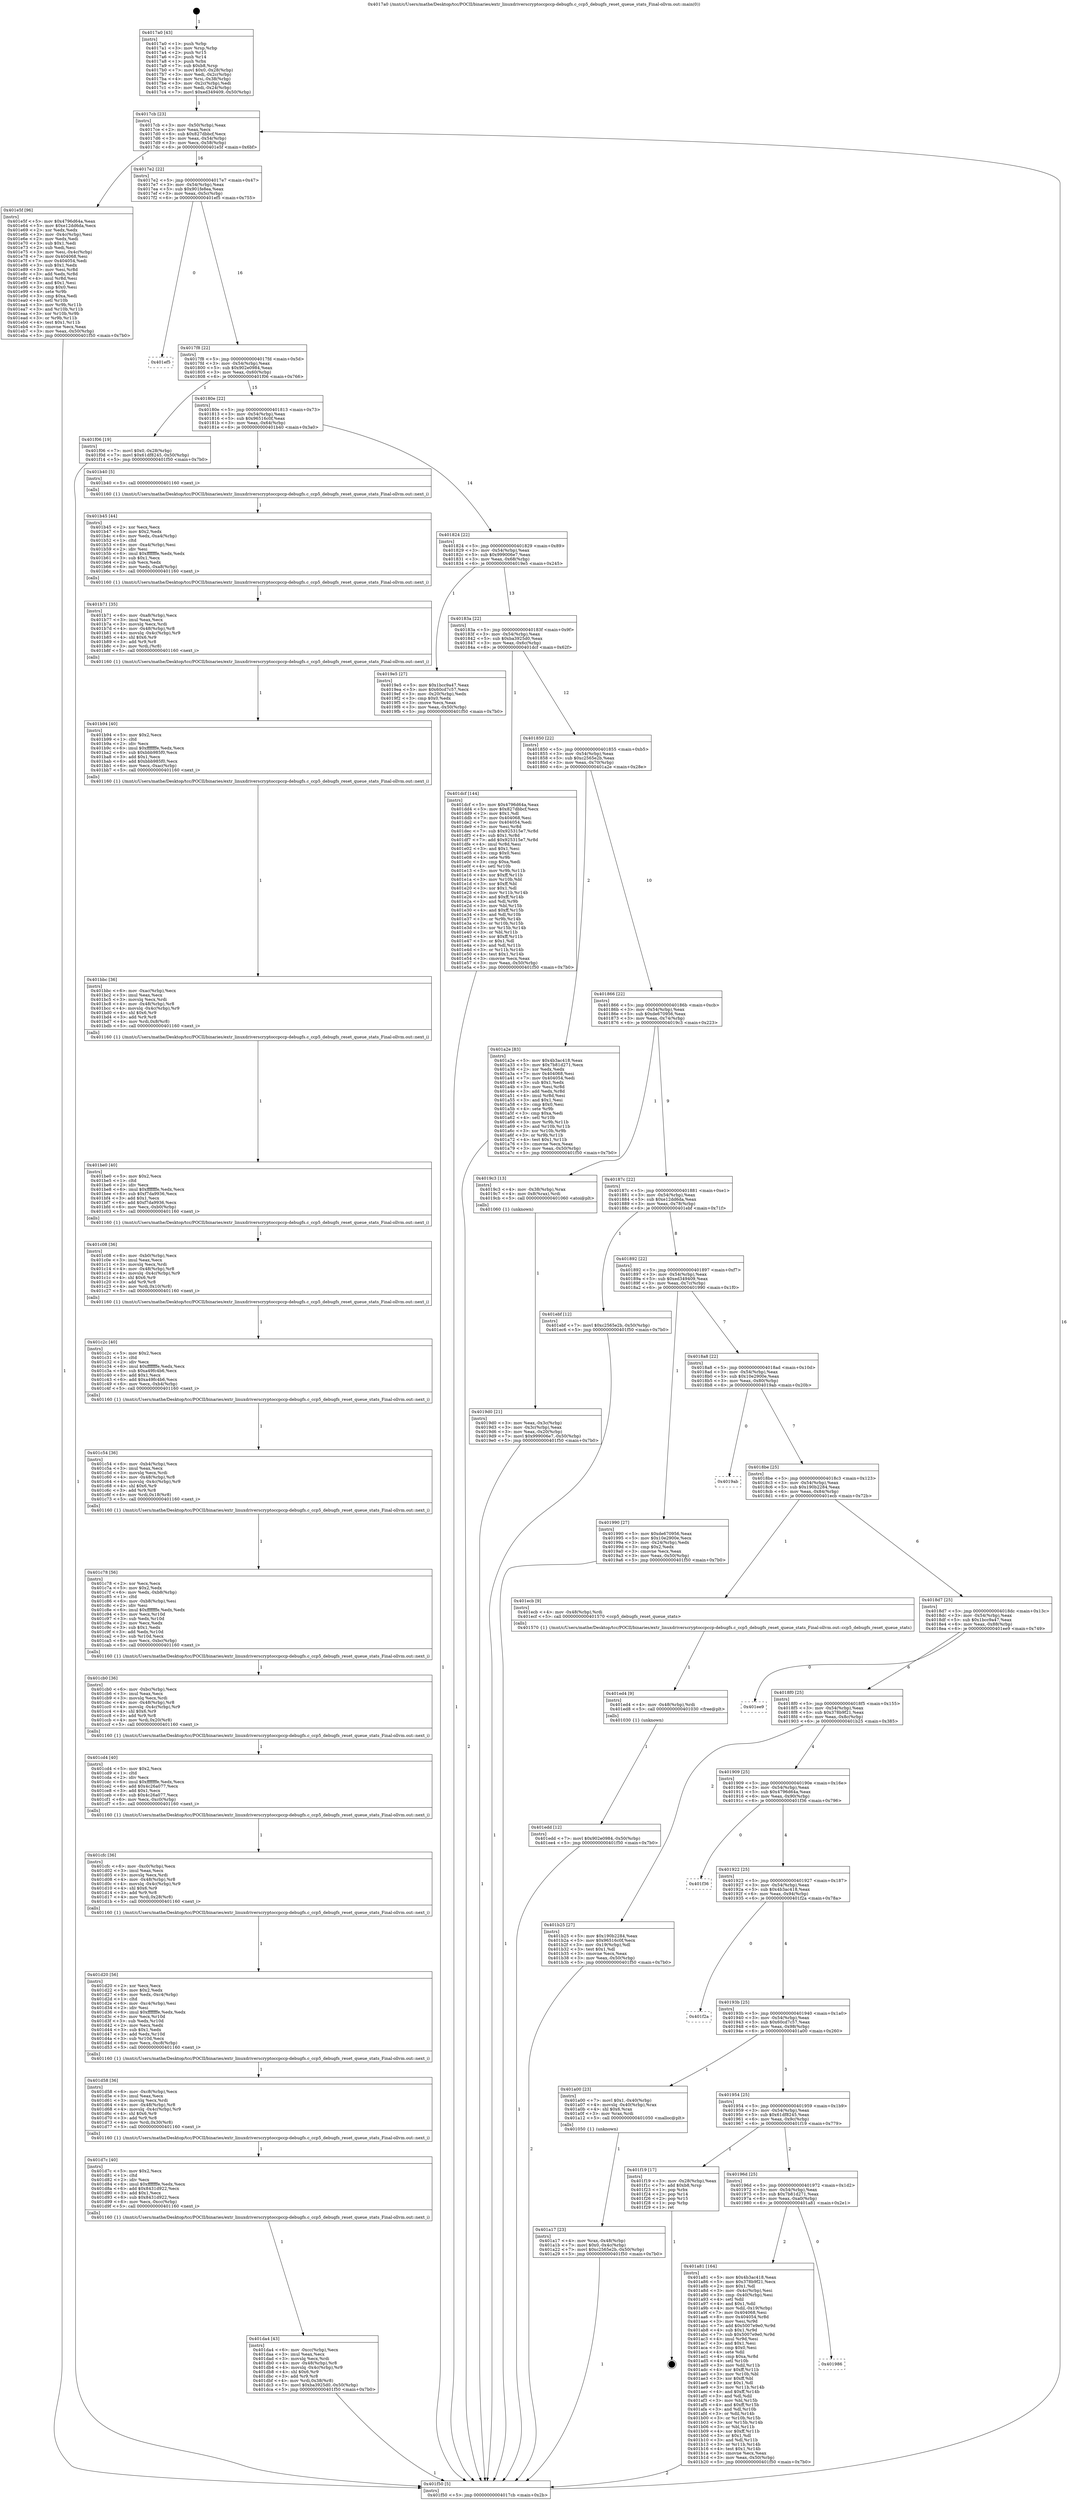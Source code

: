 digraph "0x4017a0" {
  label = "0x4017a0 (/mnt/c/Users/mathe/Desktop/tcc/POCII/binaries/extr_linuxdriverscryptoccpccp-debugfs.c_ccp5_debugfs_reset_queue_stats_Final-ollvm.out::main(0))"
  labelloc = "t"
  node[shape=record]

  Entry [label="",width=0.3,height=0.3,shape=circle,fillcolor=black,style=filled]
  "0x4017cb" [label="{
     0x4017cb [23]\l
     | [instrs]\l
     &nbsp;&nbsp;0x4017cb \<+3\>: mov -0x50(%rbp),%eax\l
     &nbsp;&nbsp;0x4017ce \<+2\>: mov %eax,%ecx\l
     &nbsp;&nbsp;0x4017d0 \<+6\>: sub $0x827dbbcf,%ecx\l
     &nbsp;&nbsp;0x4017d6 \<+3\>: mov %eax,-0x54(%rbp)\l
     &nbsp;&nbsp;0x4017d9 \<+3\>: mov %ecx,-0x58(%rbp)\l
     &nbsp;&nbsp;0x4017dc \<+6\>: je 0000000000401e5f \<main+0x6bf\>\l
  }"]
  "0x401e5f" [label="{
     0x401e5f [96]\l
     | [instrs]\l
     &nbsp;&nbsp;0x401e5f \<+5\>: mov $0x4796d64a,%eax\l
     &nbsp;&nbsp;0x401e64 \<+5\>: mov $0xe12dd6da,%ecx\l
     &nbsp;&nbsp;0x401e69 \<+2\>: xor %edx,%edx\l
     &nbsp;&nbsp;0x401e6b \<+3\>: mov -0x4c(%rbp),%esi\l
     &nbsp;&nbsp;0x401e6e \<+2\>: mov %edx,%edi\l
     &nbsp;&nbsp;0x401e70 \<+3\>: sub $0x1,%edi\l
     &nbsp;&nbsp;0x401e73 \<+2\>: sub %edi,%esi\l
     &nbsp;&nbsp;0x401e75 \<+3\>: mov %esi,-0x4c(%rbp)\l
     &nbsp;&nbsp;0x401e78 \<+7\>: mov 0x404068,%esi\l
     &nbsp;&nbsp;0x401e7f \<+7\>: mov 0x404054,%edi\l
     &nbsp;&nbsp;0x401e86 \<+3\>: sub $0x1,%edx\l
     &nbsp;&nbsp;0x401e89 \<+3\>: mov %esi,%r8d\l
     &nbsp;&nbsp;0x401e8c \<+3\>: add %edx,%r8d\l
     &nbsp;&nbsp;0x401e8f \<+4\>: imul %r8d,%esi\l
     &nbsp;&nbsp;0x401e93 \<+3\>: and $0x1,%esi\l
     &nbsp;&nbsp;0x401e96 \<+3\>: cmp $0x0,%esi\l
     &nbsp;&nbsp;0x401e99 \<+4\>: sete %r9b\l
     &nbsp;&nbsp;0x401e9d \<+3\>: cmp $0xa,%edi\l
     &nbsp;&nbsp;0x401ea0 \<+4\>: setl %r10b\l
     &nbsp;&nbsp;0x401ea4 \<+3\>: mov %r9b,%r11b\l
     &nbsp;&nbsp;0x401ea7 \<+3\>: and %r10b,%r11b\l
     &nbsp;&nbsp;0x401eaa \<+3\>: xor %r10b,%r9b\l
     &nbsp;&nbsp;0x401ead \<+3\>: or %r9b,%r11b\l
     &nbsp;&nbsp;0x401eb0 \<+4\>: test $0x1,%r11b\l
     &nbsp;&nbsp;0x401eb4 \<+3\>: cmovne %ecx,%eax\l
     &nbsp;&nbsp;0x401eb7 \<+3\>: mov %eax,-0x50(%rbp)\l
     &nbsp;&nbsp;0x401eba \<+5\>: jmp 0000000000401f50 \<main+0x7b0\>\l
  }"]
  "0x4017e2" [label="{
     0x4017e2 [22]\l
     | [instrs]\l
     &nbsp;&nbsp;0x4017e2 \<+5\>: jmp 00000000004017e7 \<main+0x47\>\l
     &nbsp;&nbsp;0x4017e7 \<+3\>: mov -0x54(%rbp),%eax\l
     &nbsp;&nbsp;0x4017ea \<+5\>: sub $0x901fe8ea,%eax\l
     &nbsp;&nbsp;0x4017ef \<+3\>: mov %eax,-0x5c(%rbp)\l
     &nbsp;&nbsp;0x4017f2 \<+6\>: je 0000000000401ef5 \<main+0x755\>\l
  }"]
  Exit [label="",width=0.3,height=0.3,shape=circle,fillcolor=black,style=filled,peripheries=2]
  "0x401ef5" [label="{
     0x401ef5\l
  }", style=dashed]
  "0x4017f8" [label="{
     0x4017f8 [22]\l
     | [instrs]\l
     &nbsp;&nbsp;0x4017f8 \<+5\>: jmp 00000000004017fd \<main+0x5d\>\l
     &nbsp;&nbsp;0x4017fd \<+3\>: mov -0x54(%rbp),%eax\l
     &nbsp;&nbsp;0x401800 \<+5\>: sub $0x902e0984,%eax\l
     &nbsp;&nbsp;0x401805 \<+3\>: mov %eax,-0x60(%rbp)\l
     &nbsp;&nbsp;0x401808 \<+6\>: je 0000000000401f06 \<main+0x766\>\l
  }"]
  "0x401edd" [label="{
     0x401edd [12]\l
     | [instrs]\l
     &nbsp;&nbsp;0x401edd \<+7\>: movl $0x902e0984,-0x50(%rbp)\l
     &nbsp;&nbsp;0x401ee4 \<+5\>: jmp 0000000000401f50 \<main+0x7b0\>\l
  }"]
  "0x401f06" [label="{
     0x401f06 [19]\l
     | [instrs]\l
     &nbsp;&nbsp;0x401f06 \<+7\>: movl $0x0,-0x28(%rbp)\l
     &nbsp;&nbsp;0x401f0d \<+7\>: movl $0x61df8245,-0x50(%rbp)\l
     &nbsp;&nbsp;0x401f14 \<+5\>: jmp 0000000000401f50 \<main+0x7b0\>\l
  }"]
  "0x40180e" [label="{
     0x40180e [22]\l
     | [instrs]\l
     &nbsp;&nbsp;0x40180e \<+5\>: jmp 0000000000401813 \<main+0x73\>\l
     &nbsp;&nbsp;0x401813 \<+3\>: mov -0x54(%rbp),%eax\l
     &nbsp;&nbsp;0x401816 \<+5\>: sub $0x96516c0f,%eax\l
     &nbsp;&nbsp;0x40181b \<+3\>: mov %eax,-0x64(%rbp)\l
     &nbsp;&nbsp;0x40181e \<+6\>: je 0000000000401b40 \<main+0x3a0\>\l
  }"]
  "0x401ed4" [label="{
     0x401ed4 [9]\l
     | [instrs]\l
     &nbsp;&nbsp;0x401ed4 \<+4\>: mov -0x48(%rbp),%rdi\l
     &nbsp;&nbsp;0x401ed8 \<+5\>: call 0000000000401030 \<free@plt\>\l
     | [calls]\l
     &nbsp;&nbsp;0x401030 \{1\} (unknown)\l
  }"]
  "0x401b40" [label="{
     0x401b40 [5]\l
     | [instrs]\l
     &nbsp;&nbsp;0x401b40 \<+5\>: call 0000000000401160 \<next_i\>\l
     | [calls]\l
     &nbsp;&nbsp;0x401160 \{1\} (/mnt/c/Users/mathe/Desktop/tcc/POCII/binaries/extr_linuxdriverscryptoccpccp-debugfs.c_ccp5_debugfs_reset_queue_stats_Final-ollvm.out::next_i)\l
  }"]
  "0x401824" [label="{
     0x401824 [22]\l
     | [instrs]\l
     &nbsp;&nbsp;0x401824 \<+5\>: jmp 0000000000401829 \<main+0x89\>\l
     &nbsp;&nbsp;0x401829 \<+3\>: mov -0x54(%rbp),%eax\l
     &nbsp;&nbsp;0x40182c \<+5\>: sub $0x999006e7,%eax\l
     &nbsp;&nbsp;0x401831 \<+3\>: mov %eax,-0x68(%rbp)\l
     &nbsp;&nbsp;0x401834 \<+6\>: je 00000000004019e5 \<main+0x245\>\l
  }"]
  "0x401da4" [label="{
     0x401da4 [43]\l
     | [instrs]\l
     &nbsp;&nbsp;0x401da4 \<+6\>: mov -0xcc(%rbp),%ecx\l
     &nbsp;&nbsp;0x401daa \<+3\>: imul %eax,%ecx\l
     &nbsp;&nbsp;0x401dad \<+3\>: movslq %ecx,%rdi\l
     &nbsp;&nbsp;0x401db0 \<+4\>: mov -0x48(%rbp),%r8\l
     &nbsp;&nbsp;0x401db4 \<+4\>: movslq -0x4c(%rbp),%r9\l
     &nbsp;&nbsp;0x401db8 \<+4\>: shl $0x6,%r9\l
     &nbsp;&nbsp;0x401dbc \<+3\>: add %r9,%r8\l
     &nbsp;&nbsp;0x401dbf \<+4\>: mov %rdi,0x38(%r8)\l
     &nbsp;&nbsp;0x401dc3 \<+7\>: movl $0xba3925d0,-0x50(%rbp)\l
     &nbsp;&nbsp;0x401dca \<+5\>: jmp 0000000000401f50 \<main+0x7b0\>\l
  }"]
  "0x4019e5" [label="{
     0x4019e5 [27]\l
     | [instrs]\l
     &nbsp;&nbsp;0x4019e5 \<+5\>: mov $0x1bcc9a47,%eax\l
     &nbsp;&nbsp;0x4019ea \<+5\>: mov $0x60cd7c57,%ecx\l
     &nbsp;&nbsp;0x4019ef \<+3\>: mov -0x20(%rbp),%edx\l
     &nbsp;&nbsp;0x4019f2 \<+3\>: cmp $0x0,%edx\l
     &nbsp;&nbsp;0x4019f5 \<+3\>: cmove %ecx,%eax\l
     &nbsp;&nbsp;0x4019f8 \<+3\>: mov %eax,-0x50(%rbp)\l
     &nbsp;&nbsp;0x4019fb \<+5\>: jmp 0000000000401f50 \<main+0x7b0\>\l
  }"]
  "0x40183a" [label="{
     0x40183a [22]\l
     | [instrs]\l
     &nbsp;&nbsp;0x40183a \<+5\>: jmp 000000000040183f \<main+0x9f\>\l
     &nbsp;&nbsp;0x40183f \<+3\>: mov -0x54(%rbp),%eax\l
     &nbsp;&nbsp;0x401842 \<+5\>: sub $0xba3925d0,%eax\l
     &nbsp;&nbsp;0x401847 \<+3\>: mov %eax,-0x6c(%rbp)\l
     &nbsp;&nbsp;0x40184a \<+6\>: je 0000000000401dcf \<main+0x62f\>\l
  }"]
  "0x401d7c" [label="{
     0x401d7c [40]\l
     | [instrs]\l
     &nbsp;&nbsp;0x401d7c \<+5\>: mov $0x2,%ecx\l
     &nbsp;&nbsp;0x401d81 \<+1\>: cltd\l
     &nbsp;&nbsp;0x401d82 \<+2\>: idiv %ecx\l
     &nbsp;&nbsp;0x401d84 \<+6\>: imul $0xfffffffe,%edx,%ecx\l
     &nbsp;&nbsp;0x401d8a \<+6\>: add $0x8431d922,%ecx\l
     &nbsp;&nbsp;0x401d90 \<+3\>: add $0x1,%ecx\l
     &nbsp;&nbsp;0x401d93 \<+6\>: sub $0x8431d922,%ecx\l
     &nbsp;&nbsp;0x401d99 \<+6\>: mov %ecx,-0xcc(%rbp)\l
     &nbsp;&nbsp;0x401d9f \<+5\>: call 0000000000401160 \<next_i\>\l
     | [calls]\l
     &nbsp;&nbsp;0x401160 \{1\} (/mnt/c/Users/mathe/Desktop/tcc/POCII/binaries/extr_linuxdriverscryptoccpccp-debugfs.c_ccp5_debugfs_reset_queue_stats_Final-ollvm.out::next_i)\l
  }"]
  "0x401dcf" [label="{
     0x401dcf [144]\l
     | [instrs]\l
     &nbsp;&nbsp;0x401dcf \<+5\>: mov $0x4796d64a,%eax\l
     &nbsp;&nbsp;0x401dd4 \<+5\>: mov $0x827dbbcf,%ecx\l
     &nbsp;&nbsp;0x401dd9 \<+2\>: mov $0x1,%dl\l
     &nbsp;&nbsp;0x401ddb \<+7\>: mov 0x404068,%esi\l
     &nbsp;&nbsp;0x401de2 \<+7\>: mov 0x404054,%edi\l
     &nbsp;&nbsp;0x401de9 \<+3\>: mov %esi,%r8d\l
     &nbsp;&nbsp;0x401dec \<+7\>: sub $0x925315e7,%r8d\l
     &nbsp;&nbsp;0x401df3 \<+4\>: sub $0x1,%r8d\l
     &nbsp;&nbsp;0x401df7 \<+7\>: add $0x925315e7,%r8d\l
     &nbsp;&nbsp;0x401dfe \<+4\>: imul %r8d,%esi\l
     &nbsp;&nbsp;0x401e02 \<+3\>: and $0x1,%esi\l
     &nbsp;&nbsp;0x401e05 \<+3\>: cmp $0x0,%esi\l
     &nbsp;&nbsp;0x401e08 \<+4\>: sete %r9b\l
     &nbsp;&nbsp;0x401e0c \<+3\>: cmp $0xa,%edi\l
     &nbsp;&nbsp;0x401e0f \<+4\>: setl %r10b\l
     &nbsp;&nbsp;0x401e13 \<+3\>: mov %r9b,%r11b\l
     &nbsp;&nbsp;0x401e16 \<+4\>: xor $0xff,%r11b\l
     &nbsp;&nbsp;0x401e1a \<+3\>: mov %r10b,%bl\l
     &nbsp;&nbsp;0x401e1d \<+3\>: xor $0xff,%bl\l
     &nbsp;&nbsp;0x401e20 \<+3\>: xor $0x1,%dl\l
     &nbsp;&nbsp;0x401e23 \<+3\>: mov %r11b,%r14b\l
     &nbsp;&nbsp;0x401e26 \<+4\>: and $0xff,%r14b\l
     &nbsp;&nbsp;0x401e2a \<+3\>: and %dl,%r9b\l
     &nbsp;&nbsp;0x401e2d \<+3\>: mov %bl,%r15b\l
     &nbsp;&nbsp;0x401e30 \<+4\>: and $0xff,%r15b\l
     &nbsp;&nbsp;0x401e34 \<+3\>: and %dl,%r10b\l
     &nbsp;&nbsp;0x401e37 \<+3\>: or %r9b,%r14b\l
     &nbsp;&nbsp;0x401e3a \<+3\>: or %r10b,%r15b\l
     &nbsp;&nbsp;0x401e3d \<+3\>: xor %r15b,%r14b\l
     &nbsp;&nbsp;0x401e40 \<+3\>: or %bl,%r11b\l
     &nbsp;&nbsp;0x401e43 \<+4\>: xor $0xff,%r11b\l
     &nbsp;&nbsp;0x401e47 \<+3\>: or $0x1,%dl\l
     &nbsp;&nbsp;0x401e4a \<+3\>: and %dl,%r11b\l
     &nbsp;&nbsp;0x401e4d \<+3\>: or %r11b,%r14b\l
     &nbsp;&nbsp;0x401e50 \<+4\>: test $0x1,%r14b\l
     &nbsp;&nbsp;0x401e54 \<+3\>: cmovne %ecx,%eax\l
     &nbsp;&nbsp;0x401e57 \<+3\>: mov %eax,-0x50(%rbp)\l
     &nbsp;&nbsp;0x401e5a \<+5\>: jmp 0000000000401f50 \<main+0x7b0\>\l
  }"]
  "0x401850" [label="{
     0x401850 [22]\l
     | [instrs]\l
     &nbsp;&nbsp;0x401850 \<+5\>: jmp 0000000000401855 \<main+0xb5\>\l
     &nbsp;&nbsp;0x401855 \<+3\>: mov -0x54(%rbp),%eax\l
     &nbsp;&nbsp;0x401858 \<+5\>: sub $0xc2565e2b,%eax\l
     &nbsp;&nbsp;0x40185d \<+3\>: mov %eax,-0x70(%rbp)\l
     &nbsp;&nbsp;0x401860 \<+6\>: je 0000000000401a2e \<main+0x28e\>\l
  }"]
  "0x401d58" [label="{
     0x401d58 [36]\l
     | [instrs]\l
     &nbsp;&nbsp;0x401d58 \<+6\>: mov -0xc8(%rbp),%ecx\l
     &nbsp;&nbsp;0x401d5e \<+3\>: imul %eax,%ecx\l
     &nbsp;&nbsp;0x401d61 \<+3\>: movslq %ecx,%rdi\l
     &nbsp;&nbsp;0x401d64 \<+4\>: mov -0x48(%rbp),%r8\l
     &nbsp;&nbsp;0x401d68 \<+4\>: movslq -0x4c(%rbp),%r9\l
     &nbsp;&nbsp;0x401d6c \<+4\>: shl $0x6,%r9\l
     &nbsp;&nbsp;0x401d70 \<+3\>: add %r9,%r8\l
     &nbsp;&nbsp;0x401d73 \<+4\>: mov %rdi,0x30(%r8)\l
     &nbsp;&nbsp;0x401d77 \<+5\>: call 0000000000401160 \<next_i\>\l
     | [calls]\l
     &nbsp;&nbsp;0x401160 \{1\} (/mnt/c/Users/mathe/Desktop/tcc/POCII/binaries/extr_linuxdriverscryptoccpccp-debugfs.c_ccp5_debugfs_reset_queue_stats_Final-ollvm.out::next_i)\l
  }"]
  "0x401a2e" [label="{
     0x401a2e [83]\l
     | [instrs]\l
     &nbsp;&nbsp;0x401a2e \<+5\>: mov $0x4b3ac418,%eax\l
     &nbsp;&nbsp;0x401a33 \<+5\>: mov $0x7b81d271,%ecx\l
     &nbsp;&nbsp;0x401a38 \<+2\>: xor %edx,%edx\l
     &nbsp;&nbsp;0x401a3a \<+7\>: mov 0x404068,%esi\l
     &nbsp;&nbsp;0x401a41 \<+7\>: mov 0x404054,%edi\l
     &nbsp;&nbsp;0x401a48 \<+3\>: sub $0x1,%edx\l
     &nbsp;&nbsp;0x401a4b \<+3\>: mov %esi,%r8d\l
     &nbsp;&nbsp;0x401a4e \<+3\>: add %edx,%r8d\l
     &nbsp;&nbsp;0x401a51 \<+4\>: imul %r8d,%esi\l
     &nbsp;&nbsp;0x401a55 \<+3\>: and $0x1,%esi\l
     &nbsp;&nbsp;0x401a58 \<+3\>: cmp $0x0,%esi\l
     &nbsp;&nbsp;0x401a5b \<+4\>: sete %r9b\l
     &nbsp;&nbsp;0x401a5f \<+3\>: cmp $0xa,%edi\l
     &nbsp;&nbsp;0x401a62 \<+4\>: setl %r10b\l
     &nbsp;&nbsp;0x401a66 \<+3\>: mov %r9b,%r11b\l
     &nbsp;&nbsp;0x401a69 \<+3\>: and %r10b,%r11b\l
     &nbsp;&nbsp;0x401a6c \<+3\>: xor %r10b,%r9b\l
     &nbsp;&nbsp;0x401a6f \<+3\>: or %r9b,%r11b\l
     &nbsp;&nbsp;0x401a72 \<+4\>: test $0x1,%r11b\l
     &nbsp;&nbsp;0x401a76 \<+3\>: cmovne %ecx,%eax\l
     &nbsp;&nbsp;0x401a79 \<+3\>: mov %eax,-0x50(%rbp)\l
     &nbsp;&nbsp;0x401a7c \<+5\>: jmp 0000000000401f50 \<main+0x7b0\>\l
  }"]
  "0x401866" [label="{
     0x401866 [22]\l
     | [instrs]\l
     &nbsp;&nbsp;0x401866 \<+5\>: jmp 000000000040186b \<main+0xcb\>\l
     &nbsp;&nbsp;0x40186b \<+3\>: mov -0x54(%rbp),%eax\l
     &nbsp;&nbsp;0x40186e \<+5\>: sub $0xde670956,%eax\l
     &nbsp;&nbsp;0x401873 \<+3\>: mov %eax,-0x74(%rbp)\l
     &nbsp;&nbsp;0x401876 \<+6\>: je 00000000004019c3 \<main+0x223\>\l
  }"]
  "0x401d20" [label="{
     0x401d20 [56]\l
     | [instrs]\l
     &nbsp;&nbsp;0x401d20 \<+2\>: xor %ecx,%ecx\l
     &nbsp;&nbsp;0x401d22 \<+5\>: mov $0x2,%edx\l
     &nbsp;&nbsp;0x401d27 \<+6\>: mov %edx,-0xc4(%rbp)\l
     &nbsp;&nbsp;0x401d2d \<+1\>: cltd\l
     &nbsp;&nbsp;0x401d2e \<+6\>: mov -0xc4(%rbp),%esi\l
     &nbsp;&nbsp;0x401d34 \<+2\>: idiv %esi\l
     &nbsp;&nbsp;0x401d36 \<+6\>: imul $0xfffffffe,%edx,%edx\l
     &nbsp;&nbsp;0x401d3c \<+3\>: mov %ecx,%r10d\l
     &nbsp;&nbsp;0x401d3f \<+3\>: sub %edx,%r10d\l
     &nbsp;&nbsp;0x401d42 \<+2\>: mov %ecx,%edx\l
     &nbsp;&nbsp;0x401d44 \<+3\>: sub $0x1,%edx\l
     &nbsp;&nbsp;0x401d47 \<+3\>: add %edx,%r10d\l
     &nbsp;&nbsp;0x401d4a \<+3\>: sub %r10d,%ecx\l
     &nbsp;&nbsp;0x401d4d \<+6\>: mov %ecx,-0xc8(%rbp)\l
     &nbsp;&nbsp;0x401d53 \<+5\>: call 0000000000401160 \<next_i\>\l
     | [calls]\l
     &nbsp;&nbsp;0x401160 \{1\} (/mnt/c/Users/mathe/Desktop/tcc/POCII/binaries/extr_linuxdriverscryptoccpccp-debugfs.c_ccp5_debugfs_reset_queue_stats_Final-ollvm.out::next_i)\l
  }"]
  "0x4019c3" [label="{
     0x4019c3 [13]\l
     | [instrs]\l
     &nbsp;&nbsp;0x4019c3 \<+4\>: mov -0x38(%rbp),%rax\l
     &nbsp;&nbsp;0x4019c7 \<+4\>: mov 0x8(%rax),%rdi\l
     &nbsp;&nbsp;0x4019cb \<+5\>: call 0000000000401060 \<atoi@plt\>\l
     | [calls]\l
     &nbsp;&nbsp;0x401060 \{1\} (unknown)\l
  }"]
  "0x40187c" [label="{
     0x40187c [22]\l
     | [instrs]\l
     &nbsp;&nbsp;0x40187c \<+5\>: jmp 0000000000401881 \<main+0xe1\>\l
     &nbsp;&nbsp;0x401881 \<+3\>: mov -0x54(%rbp),%eax\l
     &nbsp;&nbsp;0x401884 \<+5\>: sub $0xe12dd6da,%eax\l
     &nbsp;&nbsp;0x401889 \<+3\>: mov %eax,-0x78(%rbp)\l
     &nbsp;&nbsp;0x40188c \<+6\>: je 0000000000401ebf \<main+0x71f\>\l
  }"]
  "0x401cfc" [label="{
     0x401cfc [36]\l
     | [instrs]\l
     &nbsp;&nbsp;0x401cfc \<+6\>: mov -0xc0(%rbp),%ecx\l
     &nbsp;&nbsp;0x401d02 \<+3\>: imul %eax,%ecx\l
     &nbsp;&nbsp;0x401d05 \<+3\>: movslq %ecx,%rdi\l
     &nbsp;&nbsp;0x401d08 \<+4\>: mov -0x48(%rbp),%r8\l
     &nbsp;&nbsp;0x401d0c \<+4\>: movslq -0x4c(%rbp),%r9\l
     &nbsp;&nbsp;0x401d10 \<+4\>: shl $0x6,%r9\l
     &nbsp;&nbsp;0x401d14 \<+3\>: add %r9,%r8\l
     &nbsp;&nbsp;0x401d17 \<+4\>: mov %rdi,0x28(%r8)\l
     &nbsp;&nbsp;0x401d1b \<+5\>: call 0000000000401160 \<next_i\>\l
     | [calls]\l
     &nbsp;&nbsp;0x401160 \{1\} (/mnt/c/Users/mathe/Desktop/tcc/POCII/binaries/extr_linuxdriverscryptoccpccp-debugfs.c_ccp5_debugfs_reset_queue_stats_Final-ollvm.out::next_i)\l
  }"]
  "0x401ebf" [label="{
     0x401ebf [12]\l
     | [instrs]\l
     &nbsp;&nbsp;0x401ebf \<+7\>: movl $0xc2565e2b,-0x50(%rbp)\l
     &nbsp;&nbsp;0x401ec6 \<+5\>: jmp 0000000000401f50 \<main+0x7b0\>\l
  }"]
  "0x401892" [label="{
     0x401892 [22]\l
     | [instrs]\l
     &nbsp;&nbsp;0x401892 \<+5\>: jmp 0000000000401897 \<main+0xf7\>\l
     &nbsp;&nbsp;0x401897 \<+3\>: mov -0x54(%rbp),%eax\l
     &nbsp;&nbsp;0x40189a \<+5\>: sub $0xed349409,%eax\l
     &nbsp;&nbsp;0x40189f \<+3\>: mov %eax,-0x7c(%rbp)\l
     &nbsp;&nbsp;0x4018a2 \<+6\>: je 0000000000401990 \<main+0x1f0\>\l
  }"]
  "0x401cd4" [label="{
     0x401cd4 [40]\l
     | [instrs]\l
     &nbsp;&nbsp;0x401cd4 \<+5\>: mov $0x2,%ecx\l
     &nbsp;&nbsp;0x401cd9 \<+1\>: cltd\l
     &nbsp;&nbsp;0x401cda \<+2\>: idiv %ecx\l
     &nbsp;&nbsp;0x401cdc \<+6\>: imul $0xfffffffe,%edx,%ecx\l
     &nbsp;&nbsp;0x401ce2 \<+6\>: add $0x4c26a077,%ecx\l
     &nbsp;&nbsp;0x401ce8 \<+3\>: add $0x1,%ecx\l
     &nbsp;&nbsp;0x401ceb \<+6\>: sub $0x4c26a077,%ecx\l
     &nbsp;&nbsp;0x401cf1 \<+6\>: mov %ecx,-0xc0(%rbp)\l
     &nbsp;&nbsp;0x401cf7 \<+5\>: call 0000000000401160 \<next_i\>\l
     | [calls]\l
     &nbsp;&nbsp;0x401160 \{1\} (/mnt/c/Users/mathe/Desktop/tcc/POCII/binaries/extr_linuxdriverscryptoccpccp-debugfs.c_ccp5_debugfs_reset_queue_stats_Final-ollvm.out::next_i)\l
  }"]
  "0x401990" [label="{
     0x401990 [27]\l
     | [instrs]\l
     &nbsp;&nbsp;0x401990 \<+5\>: mov $0xde670956,%eax\l
     &nbsp;&nbsp;0x401995 \<+5\>: mov $0x10e2900e,%ecx\l
     &nbsp;&nbsp;0x40199a \<+3\>: mov -0x24(%rbp),%edx\l
     &nbsp;&nbsp;0x40199d \<+3\>: cmp $0x2,%edx\l
     &nbsp;&nbsp;0x4019a0 \<+3\>: cmovne %ecx,%eax\l
     &nbsp;&nbsp;0x4019a3 \<+3\>: mov %eax,-0x50(%rbp)\l
     &nbsp;&nbsp;0x4019a6 \<+5\>: jmp 0000000000401f50 \<main+0x7b0\>\l
  }"]
  "0x4018a8" [label="{
     0x4018a8 [22]\l
     | [instrs]\l
     &nbsp;&nbsp;0x4018a8 \<+5\>: jmp 00000000004018ad \<main+0x10d\>\l
     &nbsp;&nbsp;0x4018ad \<+3\>: mov -0x54(%rbp),%eax\l
     &nbsp;&nbsp;0x4018b0 \<+5\>: sub $0x10e2900e,%eax\l
     &nbsp;&nbsp;0x4018b5 \<+3\>: mov %eax,-0x80(%rbp)\l
     &nbsp;&nbsp;0x4018b8 \<+6\>: je 00000000004019ab \<main+0x20b\>\l
  }"]
  "0x401f50" [label="{
     0x401f50 [5]\l
     | [instrs]\l
     &nbsp;&nbsp;0x401f50 \<+5\>: jmp 00000000004017cb \<main+0x2b\>\l
  }"]
  "0x4017a0" [label="{
     0x4017a0 [43]\l
     | [instrs]\l
     &nbsp;&nbsp;0x4017a0 \<+1\>: push %rbp\l
     &nbsp;&nbsp;0x4017a1 \<+3\>: mov %rsp,%rbp\l
     &nbsp;&nbsp;0x4017a4 \<+2\>: push %r15\l
     &nbsp;&nbsp;0x4017a6 \<+2\>: push %r14\l
     &nbsp;&nbsp;0x4017a8 \<+1\>: push %rbx\l
     &nbsp;&nbsp;0x4017a9 \<+7\>: sub $0xb8,%rsp\l
     &nbsp;&nbsp;0x4017b0 \<+7\>: movl $0x0,-0x28(%rbp)\l
     &nbsp;&nbsp;0x4017b7 \<+3\>: mov %edi,-0x2c(%rbp)\l
     &nbsp;&nbsp;0x4017ba \<+4\>: mov %rsi,-0x38(%rbp)\l
     &nbsp;&nbsp;0x4017be \<+3\>: mov -0x2c(%rbp),%edi\l
     &nbsp;&nbsp;0x4017c1 \<+3\>: mov %edi,-0x24(%rbp)\l
     &nbsp;&nbsp;0x4017c4 \<+7\>: movl $0xed349409,-0x50(%rbp)\l
  }"]
  "0x4019d0" [label="{
     0x4019d0 [21]\l
     | [instrs]\l
     &nbsp;&nbsp;0x4019d0 \<+3\>: mov %eax,-0x3c(%rbp)\l
     &nbsp;&nbsp;0x4019d3 \<+3\>: mov -0x3c(%rbp),%eax\l
     &nbsp;&nbsp;0x4019d6 \<+3\>: mov %eax,-0x20(%rbp)\l
     &nbsp;&nbsp;0x4019d9 \<+7\>: movl $0x999006e7,-0x50(%rbp)\l
     &nbsp;&nbsp;0x4019e0 \<+5\>: jmp 0000000000401f50 \<main+0x7b0\>\l
  }"]
  "0x401cb0" [label="{
     0x401cb0 [36]\l
     | [instrs]\l
     &nbsp;&nbsp;0x401cb0 \<+6\>: mov -0xbc(%rbp),%ecx\l
     &nbsp;&nbsp;0x401cb6 \<+3\>: imul %eax,%ecx\l
     &nbsp;&nbsp;0x401cb9 \<+3\>: movslq %ecx,%rdi\l
     &nbsp;&nbsp;0x401cbc \<+4\>: mov -0x48(%rbp),%r8\l
     &nbsp;&nbsp;0x401cc0 \<+4\>: movslq -0x4c(%rbp),%r9\l
     &nbsp;&nbsp;0x401cc4 \<+4\>: shl $0x6,%r9\l
     &nbsp;&nbsp;0x401cc8 \<+3\>: add %r9,%r8\l
     &nbsp;&nbsp;0x401ccb \<+4\>: mov %rdi,0x20(%r8)\l
     &nbsp;&nbsp;0x401ccf \<+5\>: call 0000000000401160 \<next_i\>\l
     | [calls]\l
     &nbsp;&nbsp;0x401160 \{1\} (/mnt/c/Users/mathe/Desktop/tcc/POCII/binaries/extr_linuxdriverscryptoccpccp-debugfs.c_ccp5_debugfs_reset_queue_stats_Final-ollvm.out::next_i)\l
  }"]
  "0x4019ab" [label="{
     0x4019ab\l
  }", style=dashed]
  "0x4018be" [label="{
     0x4018be [25]\l
     | [instrs]\l
     &nbsp;&nbsp;0x4018be \<+5\>: jmp 00000000004018c3 \<main+0x123\>\l
     &nbsp;&nbsp;0x4018c3 \<+3\>: mov -0x54(%rbp),%eax\l
     &nbsp;&nbsp;0x4018c6 \<+5\>: sub $0x190b2284,%eax\l
     &nbsp;&nbsp;0x4018cb \<+6\>: mov %eax,-0x84(%rbp)\l
     &nbsp;&nbsp;0x4018d1 \<+6\>: je 0000000000401ecb \<main+0x72b\>\l
  }"]
  "0x401c78" [label="{
     0x401c78 [56]\l
     | [instrs]\l
     &nbsp;&nbsp;0x401c78 \<+2\>: xor %ecx,%ecx\l
     &nbsp;&nbsp;0x401c7a \<+5\>: mov $0x2,%edx\l
     &nbsp;&nbsp;0x401c7f \<+6\>: mov %edx,-0xb8(%rbp)\l
     &nbsp;&nbsp;0x401c85 \<+1\>: cltd\l
     &nbsp;&nbsp;0x401c86 \<+6\>: mov -0xb8(%rbp),%esi\l
     &nbsp;&nbsp;0x401c8c \<+2\>: idiv %esi\l
     &nbsp;&nbsp;0x401c8e \<+6\>: imul $0xfffffffe,%edx,%edx\l
     &nbsp;&nbsp;0x401c94 \<+3\>: mov %ecx,%r10d\l
     &nbsp;&nbsp;0x401c97 \<+3\>: sub %edx,%r10d\l
     &nbsp;&nbsp;0x401c9a \<+2\>: mov %ecx,%edx\l
     &nbsp;&nbsp;0x401c9c \<+3\>: sub $0x1,%edx\l
     &nbsp;&nbsp;0x401c9f \<+3\>: add %edx,%r10d\l
     &nbsp;&nbsp;0x401ca2 \<+3\>: sub %r10d,%ecx\l
     &nbsp;&nbsp;0x401ca5 \<+6\>: mov %ecx,-0xbc(%rbp)\l
     &nbsp;&nbsp;0x401cab \<+5\>: call 0000000000401160 \<next_i\>\l
     | [calls]\l
     &nbsp;&nbsp;0x401160 \{1\} (/mnt/c/Users/mathe/Desktop/tcc/POCII/binaries/extr_linuxdriverscryptoccpccp-debugfs.c_ccp5_debugfs_reset_queue_stats_Final-ollvm.out::next_i)\l
  }"]
  "0x401ecb" [label="{
     0x401ecb [9]\l
     | [instrs]\l
     &nbsp;&nbsp;0x401ecb \<+4\>: mov -0x48(%rbp),%rdi\l
     &nbsp;&nbsp;0x401ecf \<+5\>: call 0000000000401570 \<ccp5_debugfs_reset_queue_stats\>\l
     | [calls]\l
     &nbsp;&nbsp;0x401570 \{1\} (/mnt/c/Users/mathe/Desktop/tcc/POCII/binaries/extr_linuxdriverscryptoccpccp-debugfs.c_ccp5_debugfs_reset_queue_stats_Final-ollvm.out::ccp5_debugfs_reset_queue_stats)\l
  }"]
  "0x4018d7" [label="{
     0x4018d7 [25]\l
     | [instrs]\l
     &nbsp;&nbsp;0x4018d7 \<+5\>: jmp 00000000004018dc \<main+0x13c\>\l
     &nbsp;&nbsp;0x4018dc \<+3\>: mov -0x54(%rbp),%eax\l
     &nbsp;&nbsp;0x4018df \<+5\>: sub $0x1bcc9a47,%eax\l
     &nbsp;&nbsp;0x4018e4 \<+6\>: mov %eax,-0x88(%rbp)\l
     &nbsp;&nbsp;0x4018ea \<+6\>: je 0000000000401ee9 \<main+0x749\>\l
  }"]
  "0x401c54" [label="{
     0x401c54 [36]\l
     | [instrs]\l
     &nbsp;&nbsp;0x401c54 \<+6\>: mov -0xb4(%rbp),%ecx\l
     &nbsp;&nbsp;0x401c5a \<+3\>: imul %eax,%ecx\l
     &nbsp;&nbsp;0x401c5d \<+3\>: movslq %ecx,%rdi\l
     &nbsp;&nbsp;0x401c60 \<+4\>: mov -0x48(%rbp),%r8\l
     &nbsp;&nbsp;0x401c64 \<+4\>: movslq -0x4c(%rbp),%r9\l
     &nbsp;&nbsp;0x401c68 \<+4\>: shl $0x6,%r9\l
     &nbsp;&nbsp;0x401c6c \<+3\>: add %r9,%r8\l
     &nbsp;&nbsp;0x401c6f \<+4\>: mov %rdi,0x18(%r8)\l
     &nbsp;&nbsp;0x401c73 \<+5\>: call 0000000000401160 \<next_i\>\l
     | [calls]\l
     &nbsp;&nbsp;0x401160 \{1\} (/mnt/c/Users/mathe/Desktop/tcc/POCII/binaries/extr_linuxdriverscryptoccpccp-debugfs.c_ccp5_debugfs_reset_queue_stats_Final-ollvm.out::next_i)\l
  }"]
  "0x401ee9" [label="{
     0x401ee9\l
  }", style=dashed]
  "0x4018f0" [label="{
     0x4018f0 [25]\l
     | [instrs]\l
     &nbsp;&nbsp;0x4018f0 \<+5\>: jmp 00000000004018f5 \<main+0x155\>\l
     &nbsp;&nbsp;0x4018f5 \<+3\>: mov -0x54(%rbp),%eax\l
     &nbsp;&nbsp;0x4018f8 \<+5\>: sub $0x378b9f21,%eax\l
     &nbsp;&nbsp;0x4018fd \<+6\>: mov %eax,-0x8c(%rbp)\l
     &nbsp;&nbsp;0x401903 \<+6\>: je 0000000000401b25 \<main+0x385\>\l
  }"]
  "0x401c2c" [label="{
     0x401c2c [40]\l
     | [instrs]\l
     &nbsp;&nbsp;0x401c2c \<+5\>: mov $0x2,%ecx\l
     &nbsp;&nbsp;0x401c31 \<+1\>: cltd\l
     &nbsp;&nbsp;0x401c32 \<+2\>: idiv %ecx\l
     &nbsp;&nbsp;0x401c34 \<+6\>: imul $0xfffffffe,%edx,%ecx\l
     &nbsp;&nbsp;0x401c3a \<+6\>: sub $0xa49fc4b6,%ecx\l
     &nbsp;&nbsp;0x401c40 \<+3\>: add $0x1,%ecx\l
     &nbsp;&nbsp;0x401c43 \<+6\>: add $0xa49fc4b6,%ecx\l
     &nbsp;&nbsp;0x401c49 \<+6\>: mov %ecx,-0xb4(%rbp)\l
     &nbsp;&nbsp;0x401c4f \<+5\>: call 0000000000401160 \<next_i\>\l
     | [calls]\l
     &nbsp;&nbsp;0x401160 \{1\} (/mnt/c/Users/mathe/Desktop/tcc/POCII/binaries/extr_linuxdriverscryptoccpccp-debugfs.c_ccp5_debugfs_reset_queue_stats_Final-ollvm.out::next_i)\l
  }"]
  "0x401b25" [label="{
     0x401b25 [27]\l
     | [instrs]\l
     &nbsp;&nbsp;0x401b25 \<+5\>: mov $0x190b2284,%eax\l
     &nbsp;&nbsp;0x401b2a \<+5\>: mov $0x96516c0f,%ecx\l
     &nbsp;&nbsp;0x401b2f \<+3\>: mov -0x19(%rbp),%dl\l
     &nbsp;&nbsp;0x401b32 \<+3\>: test $0x1,%dl\l
     &nbsp;&nbsp;0x401b35 \<+3\>: cmovne %ecx,%eax\l
     &nbsp;&nbsp;0x401b38 \<+3\>: mov %eax,-0x50(%rbp)\l
     &nbsp;&nbsp;0x401b3b \<+5\>: jmp 0000000000401f50 \<main+0x7b0\>\l
  }"]
  "0x401909" [label="{
     0x401909 [25]\l
     | [instrs]\l
     &nbsp;&nbsp;0x401909 \<+5\>: jmp 000000000040190e \<main+0x16e\>\l
     &nbsp;&nbsp;0x40190e \<+3\>: mov -0x54(%rbp),%eax\l
     &nbsp;&nbsp;0x401911 \<+5\>: sub $0x4796d64a,%eax\l
     &nbsp;&nbsp;0x401916 \<+6\>: mov %eax,-0x90(%rbp)\l
     &nbsp;&nbsp;0x40191c \<+6\>: je 0000000000401f36 \<main+0x796\>\l
  }"]
  "0x401c08" [label="{
     0x401c08 [36]\l
     | [instrs]\l
     &nbsp;&nbsp;0x401c08 \<+6\>: mov -0xb0(%rbp),%ecx\l
     &nbsp;&nbsp;0x401c0e \<+3\>: imul %eax,%ecx\l
     &nbsp;&nbsp;0x401c11 \<+3\>: movslq %ecx,%rdi\l
     &nbsp;&nbsp;0x401c14 \<+4\>: mov -0x48(%rbp),%r8\l
     &nbsp;&nbsp;0x401c18 \<+4\>: movslq -0x4c(%rbp),%r9\l
     &nbsp;&nbsp;0x401c1c \<+4\>: shl $0x6,%r9\l
     &nbsp;&nbsp;0x401c20 \<+3\>: add %r9,%r8\l
     &nbsp;&nbsp;0x401c23 \<+4\>: mov %rdi,0x10(%r8)\l
     &nbsp;&nbsp;0x401c27 \<+5\>: call 0000000000401160 \<next_i\>\l
     | [calls]\l
     &nbsp;&nbsp;0x401160 \{1\} (/mnt/c/Users/mathe/Desktop/tcc/POCII/binaries/extr_linuxdriverscryptoccpccp-debugfs.c_ccp5_debugfs_reset_queue_stats_Final-ollvm.out::next_i)\l
  }"]
  "0x401f36" [label="{
     0x401f36\l
  }", style=dashed]
  "0x401922" [label="{
     0x401922 [25]\l
     | [instrs]\l
     &nbsp;&nbsp;0x401922 \<+5\>: jmp 0000000000401927 \<main+0x187\>\l
     &nbsp;&nbsp;0x401927 \<+3\>: mov -0x54(%rbp),%eax\l
     &nbsp;&nbsp;0x40192a \<+5\>: sub $0x4b3ac418,%eax\l
     &nbsp;&nbsp;0x40192f \<+6\>: mov %eax,-0x94(%rbp)\l
     &nbsp;&nbsp;0x401935 \<+6\>: je 0000000000401f2a \<main+0x78a\>\l
  }"]
  "0x401be0" [label="{
     0x401be0 [40]\l
     | [instrs]\l
     &nbsp;&nbsp;0x401be0 \<+5\>: mov $0x2,%ecx\l
     &nbsp;&nbsp;0x401be5 \<+1\>: cltd\l
     &nbsp;&nbsp;0x401be6 \<+2\>: idiv %ecx\l
     &nbsp;&nbsp;0x401be8 \<+6\>: imul $0xfffffffe,%edx,%ecx\l
     &nbsp;&nbsp;0x401bee \<+6\>: sub $0xf7da9936,%ecx\l
     &nbsp;&nbsp;0x401bf4 \<+3\>: add $0x1,%ecx\l
     &nbsp;&nbsp;0x401bf7 \<+6\>: add $0xf7da9936,%ecx\l
     &nbsp;&nbsp;0x401bfd \<+6\>: mov %ecx,-0xb0(%rbp)\l
     &nbsp;&nbsp;0x401c03 \<+5\>: call 0000000000401160 \<next_i\>\l
     | [calls]\l
     &nbsp;&nbsp;0x401160 \{1\} (/mnt/c/Users/mathe/Desktop/tcc/POCII/binaries/extr_linuxdriverscryptoccpccp-debugfs.c_ccp5_debugfs_reset_queue_stats_Final-ollvm.out::next_i)\l
  }"]
  "0x401f2a" [label="{
     0x401f2a\l
  }", style=dashed]
  "0x40193b" [label="{
     0x40193b [25]\l
     | [instrs]\l
     &nbsp;&nbsp;0x40193b \<+5\>: jmp 0000000000401940 \<main+0x1a0\>\l
     &nbsp;&nbsp;0x401940 \<+3\>: mov -0x54(%rbp),%eax\l
     &nbsp;&nbsp;0x401943 \<+5\>: sub $0x60cd7c57,%eax\l
     &nbsp;&nbsp;0x401948 \<+6\>: mov %eax,-0x98(%rbp)\l
     &nbsp;&nbsp;0x40194e \<+6\>: je 0000000000401a00 \<main+0x260\>\l
  }"]
  "0x401bbc" [label="{
     0x401bbc [36]\l
     | [instrs]\l
     &nbsp;&nbsp;0x401bbc \<+6\>: mov -0xac(%rbp),%ecx\l
     &nbsp;&nbsp;0x401bc2 \<+3\>: imul %eax,%ecx\l
     &nbsp;&nbsp;0x401bc5 \<+3\>: movslq %ecx,%rdi\l
     &nbsp;&nbsp;0x401bc8 \<+4\>: mov -0x48(%rbp),%r8\l
     &nbsp;&nbsp;0x401bcc \<+4\>: movslq -0x4c(%rbp),%r9\l
     &nbsp;&nbsp;0x401bd0 \<+4\>: shl $0x6,%r9\l
     &nbsp;&nbsp;0x401bd4 \<+3\>: add %r9,%r8\l
     &nbsp;&nbsp;0x401bd7 \<+4\>: mov %rdi,0x8(%r8)\l
     &nbsp;&nbsp;0x401bdb \<+5\>: call 0000000000401160 \<next_i\>\l
     | [calls]\l
     &nbsp;&nbsp;0x401160 \{1\} (/mnt/c/Users/mathe/Desktop/tcc/POCII/binaries/extr_linuxdriverscryptoccpccp-debugfs.c_ccp5_debugfs_reset_queue_stats_Final-ollvm.out::next_i)\l
  }"]
  "0x401a00" [label="{
     0x401a00 [23]\l
     | [instrs]\l
     &nbsp;&nbsp;0x401a00 \<+7\>: movl $0x1,-0x40(%rbp)\l
     &nbsp;&nbsp;0x401a07 \<+4\>: movslq -0x40(%rbp),%rax\l
     &nbsp;&nbsp;0x401a0b \<+4\>: shl $0x6,%rax\l
     &nbsp;&nbsp;0x401a0f \<+3\>: mov %rax,%rdi\l
     &nbsp;&nbsp;0x401a12 \<+5\>: call 0000000000401050 \<malloc@plt\>\l
     | [calls]\l
     &nbsp;&nbsp;0x401050 \{1\} (unknown)\l
  }"]
  "0x401954" [label="{
     0x401954 [25]\l
     | [instrs]\l
     &nbsp;&nbsp;0x401954 \<+5\>: jmp 0000000000401959 \<main+0x1b9\>\l
     &nbsp;&nbsp;0x401959 \<+3\>: mov -0x54(%rbp),%eax\l
     &nbsp;&nbsp;0x40195c \<+5\>: sub $0x61df8245,%eax\l
     &nbsp;&nbsp;0x401961 \<+6\>: mov %eax,-0x9c(%rbp)\l
     &nbsp;&nbsp;0x401967 \<+6\>: je 0000000000401f19 \<main+0x779\>\l
  }"]
  "0x401a17" [label="{
     0x401a17 [23]\l
     | [instrs]\l
     &nbsp;&nbsp;0x401a17 \<+4\>: mov %rax,-0x48(%rbp)\l
     &nbsp;&nbsp;0x401a1b \<+7\>: movl $0x0,-0x4c(%rbp)\l
     &nbsp;&nbsp;0x401a22 \<+7\>: movl $0xc2565e2b,-0x50(%rbp)\l
     &nbsp;&nbsp;0x401a29 \<+5\>: jmp 0000000000401f50 \<main+0x7b0\>\l
  }"]
  "0x401b94" [label="{
     0x401b94 [40]\l
     | [instrs]\l
     &nbsp;&nbsp;0x401b94 \<+5\>: mov $0x2,%ecx\l
     &nbsp;&nbsp;0x401b99 \<+1\>: cltd\l
     &nbsp;&nbsp;0x401b9a \<+2\>: idiv %ecx\l
     &nbsp;&nbsp;0x401b9c \<+6\>: imul $0xfffffffe,%edx,%ecx\l
     &nbsp;&nbsp;0x401ba2 \<+6\>: sub $0xbbb985f0,%ecx\l
     &nbsp;&nbsp;0x401ba8 \<+3\>: add $0x1,%ecx\l
     &nbsp;&nbsp;0x401bab \<+6\>: add $0xbbb985f0,%ecx\l
     &nbsp;&nbsp;0x401bb1 \<+6\>: mov %ecx,-0xac(%rbp)\l
     &nbsp;&nbsp;0x401bb7 \<+5\>: call 0000000000401160 \<next_i\>\l
     | [calls]\l
     &nbsp;&nbsp;0x401160 \{1\} (/mnt/c/Users/mathe/Desktop/tcc/POCII/binaries/extr_linuxdriverscryptoccpccp-debugfs.c_ccp5_debugfs_reset_queue_stats_Final-ollvm.out::next_i)\l
  }"]
  "0x401f19" [label="{
     0x401f19 [17]\l
     | [instrs]\l
     &nbsp;&nbsp;0x401f19 \<+3\>: mov -0x28(%rbp),%eax\l
     &nbsp;&nbsp;0x401f1c \<+7\>: add $0xb8,%rsp\l
     &nbsp;&nbsp;0x401f23 \<+1\>: pop %rbx\l
     &nbsp;&nbsp;0x401f24 \<+2\>: pop %r14\l
     &nbsp;&nbsp;0x401f26 \<+2\>: pop %r15\l
     &nbsp;&nbsp;0x401f28 \<+1\>: pop %rbp\l
     &nbsp;&nbsp;0x401f29 \<+1\>: ret\l
  }"]
  "0x40196d" [label="{
     0x40196d [25]\l
     | [instrs]\l
     &nbsp;&nbsp;0x40196d \<+5\>: jmp 0000000000401972 \<main+0x1d2\>\l
     &nbsp;&nbsp;0x401972 \<+3\>: mov -0x54(%rbp),%eax\l
     &nbsp;&nbsp;0x401975 \<+5\>: sub $0x7b81d271,%eax\l
     &nbsp;&nbsp;0x40197a \<+6\>: mov %eax,-0xa0(%rbp)\l
     &nbsp;&nbsp;0x401980 \<+6\>: je 0000000000401a81 \<main+0x2e1\>\l
  }"]
  "0x401b71" [label="{
     0x401b71 [35]\l
     | [instrs]\l
     &nbsp;&nbsp;0x401b71 \<+6\>: mov -0xa8(%rbp),%ecx\l
     &nbsp;&nbsp;0x401b77 \<+3\>: imul %eax,%ecx\l
     &nbsp;&nbsp;0x401b7a \<+3\>: movslq %ecx,%rdi\l
     &nbsp;&nbsp;0x401b7d \<+4\>: mov -0x48(%rbp),%r8\l
     &nbsp;&nbsp;0x401b81 \<+4\>: movslq -0x4c(%rbp),%r9\l
     &nbsp;&nbsp;0x401b85 \<+4\>: shl $0x6,%r9\l
     &nbsp;&nbsp;0x401b89 \<+3\>: add %r9,%r8\l
     &nbsp;&nbsp;0x401b8c \<+3\>: mov %rdi,(%r8)\l
     &nbsp;&nbsp;0x401b8f \<+5\>: call 0000000000401160 \<next_i\>\l
     | [calls]\l
     &nbsp;&nbsp;0x401160 \{1\} (/mnt/c/Users/mathe/Desktop/tcc/POCII/binaries/extr_linuxdriverscryptoccpccp-debugfs.c_ccp5_debugfs_reset_queue_stats_Final-ollvm.out::next_i)\l
  }"]
  "0x401a81" [label="{
     0x401a81 [164]\l
     | [instrs]\l
     &nbsp;&nbsp;0x401a81 \<+5\>: mov $0x4b3ac418,%eax\l
     &nbsp;&nbsp;0x401a86 \<+5\>: mov $0x378b9f21,%ecx\l
     &nbsp;&nbsp;0x401a8b \<+2\>: mov $0x1,%dl\l
     &nbsp;&nbsp;0x401a8d \<+3\>: mov -0x4c(%rbp),%esi\l
     &nbsp;&nbsp;0x401a90 \<+3\>: cmp -0x40(%rbp),%esi\l
     &nbsp;&nbsp;0x401a93 \<+4\>: setl %dil\l
     &nbsp;&nbsp;0x401a97 \<+4\>: and $0x1,%dil\l
     &nbsp;&nbsp;0x401a9b \<+4\>: mov %dil,-0x19(%rbp)\l
     &nbsp;&nbsp;0x401a9f \<+7\>: mov 0x404068,%esi\l
     &nbsp;&nbsp;0x401aa6 \<+8\>: mov 0x404054,%r8d\l
     &nbsp;&nbsp;0x401aae \<+3\>: mov %esi,%r9d\l
     &nbsp;&nbsp;0x401ab1 \<+7\>: add $0x5007e9e0,%r9d\l
     &nbsp;&nbsp;0x401ab8 \<+4\>: sub $0x1,%r9d\l
     &nbsp;&nbsp;0x401abc \<+7\>: sub $0x5007e9e0,%r9d\l
     &nbsp;&nbsp;0x401ac3 \<+4\>: imul %r9d,%esi\l
     &nbsp;&nbsp;0x401ac7 \<+3\>: and $0x1,%esi\l
     &nbsp;&nbsp;0x401aca \<+3\>: cmp $0x0,%esi\l
     &nbsp;&nbsp;0x401acd \<+4\>: sete %dil\l
     &nbsp;&nbsp;0x401ad1 \<+4\>: cmp $0xa,%r8d\l
     &nbsp;&nbsp;0x401ad5 \<+4\>: setl %r10b\l
     &nbsp;&nbsp;0x401ad9 \<+3\>: mov %dil,%r11b\l
     &nbsp;&nbsp;0x401adc \<+4\>: xor $0xff,%r11b\l
     &nbsp;&nbsp;0x401ae0 \<+3\>: mov %r10b,%bl\l
     &nbsp;&nbsp;0x401ae3 \<+3\>: xor $0xff,%bl\l
     &nbsp;&nbsp;0x401ae6 \<+3\>: xor $0x1,%dl\l
     &nbsp;&nbsp;0x401ae9 \<+3\>: mov %r11b,%r14b\l
     &nbsp;&nbsp;0x401aec \<+4\>: and $0xff,%r14b\l
     &nbsp;&nbsp;0x401af0 \<+3\>: and %dl,%dil\l
     &nbsp;&nbsp;0x401af3 \<+3\>: mov %bl,%r15b\l
     &nbsp;&nbsp;0x401af6 \<+4\>: and $0xff,%r15b\l
     &nbsp;&nbsp;0x401afa \<+3\>: and %dl,%r10b\l
     &nbsp;&nbsp;0x401afd \<+3\>: or %dil,%r14b\l
     &nbsp;&nbsp;0x401b00 \<+3\>: or %r10b,%r15b\l
     &nbsp;&nbsp;0x401b03 \<+3\>: xor %r15b,%r14b\l
     &nbsp;&nbsp;0x401b06 \<+3\>: or %bl,%r11b\l
     &nbsp;&nbsp;0x401b09 \<+4\>: xor $0xff,%r11b\l
     &nbsp;&nbsp;0x401b0d \<+3\>: or $0x1,%dl\l
     &nbsp;&nbsp;0x401b10 \<+3\>: and %dl,%r11b\l
     &nbsp;&nbsp;0x401b13 \<+3\>: or %r11b,%r14b\l
     &nbsp;&nbsp;0x401b16 \<+4\>: test $0x1,%r14b\l
     &nbsp;&nbsp;0x401b1a \<+3\>: cmovne %ecx,%eax\l
     &nbsp;&nbsp;0x401b1d \<+3\>: mov %eax,-0x50(%rbp)\l
     &nbsp;&nbsp;0x401b20 \<+5\>: jmp 0000000000401f50 \<main+0x7b0\>\l
  }"]
  "0x401986" [label="{
     0x401986\l
  }", style=dashed]
  "0x401b45" [label="{
     0x401b45 [44]\l
     | [instrs]\l
     &nbsp;&nbsp;0x401b45 \<+2\>: xor %ecx,%ecx\l
     &nbsp;&nbsp;0x401b47 \<+5\>: mov $0x2,%edx\l
     &nbsp;&nbsp;0x401b4c \<+6\>: mov %edx,-0xa4(%rbp)\l
     &nbsp;&nbsp;0x401b52 \<+1\>: cltd\l
     &nbsp;&nbsp;0x401b53 \<+6\>: mov -0xa4(%rbp),%esi\l
     &nbsp;&nbsp;0x401b59 \<+2\>: idiv %esi\l
     &nbsp;&nbsp;0x401b5b \<+6\>: imul $0xfffffffe,%edx,%edx\l
     &nbsp;&nbsp;0x401b61 \<+3\>: sub $0x1,%ecx\l
     &nbsp;&nbsp;0x401b64 \<+2\>: sub %ecx,%edx\l
     &nbsp;&nbsp;0x401b66 \<+6\>: mov %edx,-0xa8(%rbp)\l
     &nbsp;&nbsp;0x401b6c \<+5\>: call 0000000000401160 \<next_i\>\l
     | [calls]\l
     &nbsp;&nbsp;0x401160 \{1\} (/mnt/c/Users/mathe/Desktop/tcc/POCII/binaries/extr_linuxdriverscryptoccpccp-debugfs.c_ccp5_debugfs_reset_queue_stats_Final-ollvm.out::next_i)\l
  }"]
  Entry -> "0x4017a0" [label=" 1"]
  "0x4017cb" -> "0x401e5f" [label=" 1"]
  "0x4017cb" -> "0x4017e2" [label=" 16"]
  "0x401f19" -> Exit [label=" 1"]
  "0x4017e2" -> "0x401ef5" [label=" 0"]
  "0x4017e2" -> "0x4017f8" [label=" 16"]
  "0x401f06" -> "0x401f50" [label=" 1"]
  "0x4017f8" -> "0x401f06" [label=" 1"]
  "0x4017f8" -> "0x40180e" [label=" 15"]
  "0x401edd" -> "0x401f50" [label=" 1"]
  "0x40180e" -> "0x401b40" [label=" 1"]
  "0x40180e" -> "0x401824" [label=" 14"]
  "0x401ed4" -> "0x401edd" [label=" 1"]
  "0x401824" -> "0x4019e5" [label=" 1"]
  "0x401824" -> "0x40183a" [label=" 13"]
  "0x401ecb" -> "0x401ed4" [label=" 1"]
  "0x40183a" -> "0x401dcf" [label=" 1"]
  "0x40183a" -> "0x401850" [label=" 12"]
  "0x401ebf" -> "0x401f50" [label=" 1"]
  "0x401850" -> "0x401a2e" [label=" 2"]
  "0x401850" -> "0x401866" [label=" 10"]
  "0x401e5f" -> "0x401f50" [label=" 1"]
  "0x401866" -> "0x4019c3" [label=" 1"]
  "0x401866" -> "0x40187c" [label=" 9"]
  "0x401dcf" -> "0x401f50" [label=" 1"]
  "0x40187c" -> "0x401ebf" [label=" 1"]
  "0x40187c" -> "0x401892" [label=" 8"]
  "0x401da4" -> "0x401f50" [label=" 1"]
  "0x401892" -> "0x401990" [label=" 1"]
  "0x401892" -> "0x4018a8" [label=" 7"]
  "0x401990" -> "0x401f50" [label=" 1"]
  "0x4017a0" -> "0x4017cb" [label=" 1"]
  "0x401f50" -> "0x4017cb" [label=" 16"]
  "0x4019c3" -> "0x4019d0" [label=" 1"]
  "0x4019d0" -> "0x401f50" [label=" 1"]
  "0x4019e5" -> "0x401f50" [label=" 1"]
  "0x401d7c" -> "0x401da4" [label=" 1"]
  "0x4018a8" -> "0x4019ab" [label=" 0"]
  "0x4018a8" -> "0x4018be" [label=" 7"]
  "0x401d58" -> "0x401d7c" [label=" 1"]
  "0x4018be" -> "0x401ecb" [label=" 1"]
  "0x4018be" -> "0x4018d7" [label=" 6"]
  "0x401d20" -> "0x401d58" [label=" 1"]
  "0x4018d7" -> "0x401ee9" [label=" 0"]
  "0x4018d7" -> "0x4018f0" [label=" 6"]
  "0x401cfc" -> "0x401d20" [label=" 1"]
  "0x4018f0" -> "0x401b25" [label=" 2"]
  "0x4018f0" -> "0x401909" [label=" 4"]
  "0x401cd4" -> "0x401cfc" [label=" 1"]
  "0x401909" -> "0x401f36" [label=" 0"]
  "0x401909" -> "0x401922" [label=" 4"]
  "0x401cb0" -> "0x401cd4" [label=" 1"]
  "0x401922" -> "0x401f2a" [label=" 0"]
  "0x401922" -> "0x40193b" [label=" 4"]
  "0x401c78" -> "0x401cb0" [label=" 1"]
  "0x40193b" -> "0x401a00" [label=" 1"]
  "0x40193b" -> "0x401954" [label=" 3"]
  "0x401a00" -> "0x401a17" [label=" 1"]
  "0x401a17" -> "0x401f50" [label=" 1"]
  "0x401a2e" -> "0x401f50" [label=" 2"]
  "0x401c54" -> "0x401c78" [label=" 1"]
  "0x401954" -> "0x401f19" [label=" 1"]
  "0x401954" -> "0x40196d" [label=" 2"]
  "0x401c2c" -> "0x401c54" [label=" 1"]
  "0x40196d" -> "0x401a81" [label=" 2"]
  "0x40196d" -> "0x401986" [label=" 0"]
  "0x401a81" -> "0x401f50" [label=" 2"]
  "0x401b25" -> "0x401f50" [label=" 2"]
  "0x401b40" -> "0x401b45" [label=" 1"]
  "0x401b45" -> "0x401b71" [label=" 1"]
  "0x401b71" -> "0x401b94" [label=" 1"]
  "0x401b94" -> "0x401bbc" [label=" 1"]
  "0x401bbc" -> "0x401be0" [label=" 1"]
  "0x401be0" -> "0x401c08" [label=" 1"]
  "0x401c08" -> "0x401c2c" [label=" 1"]
}
